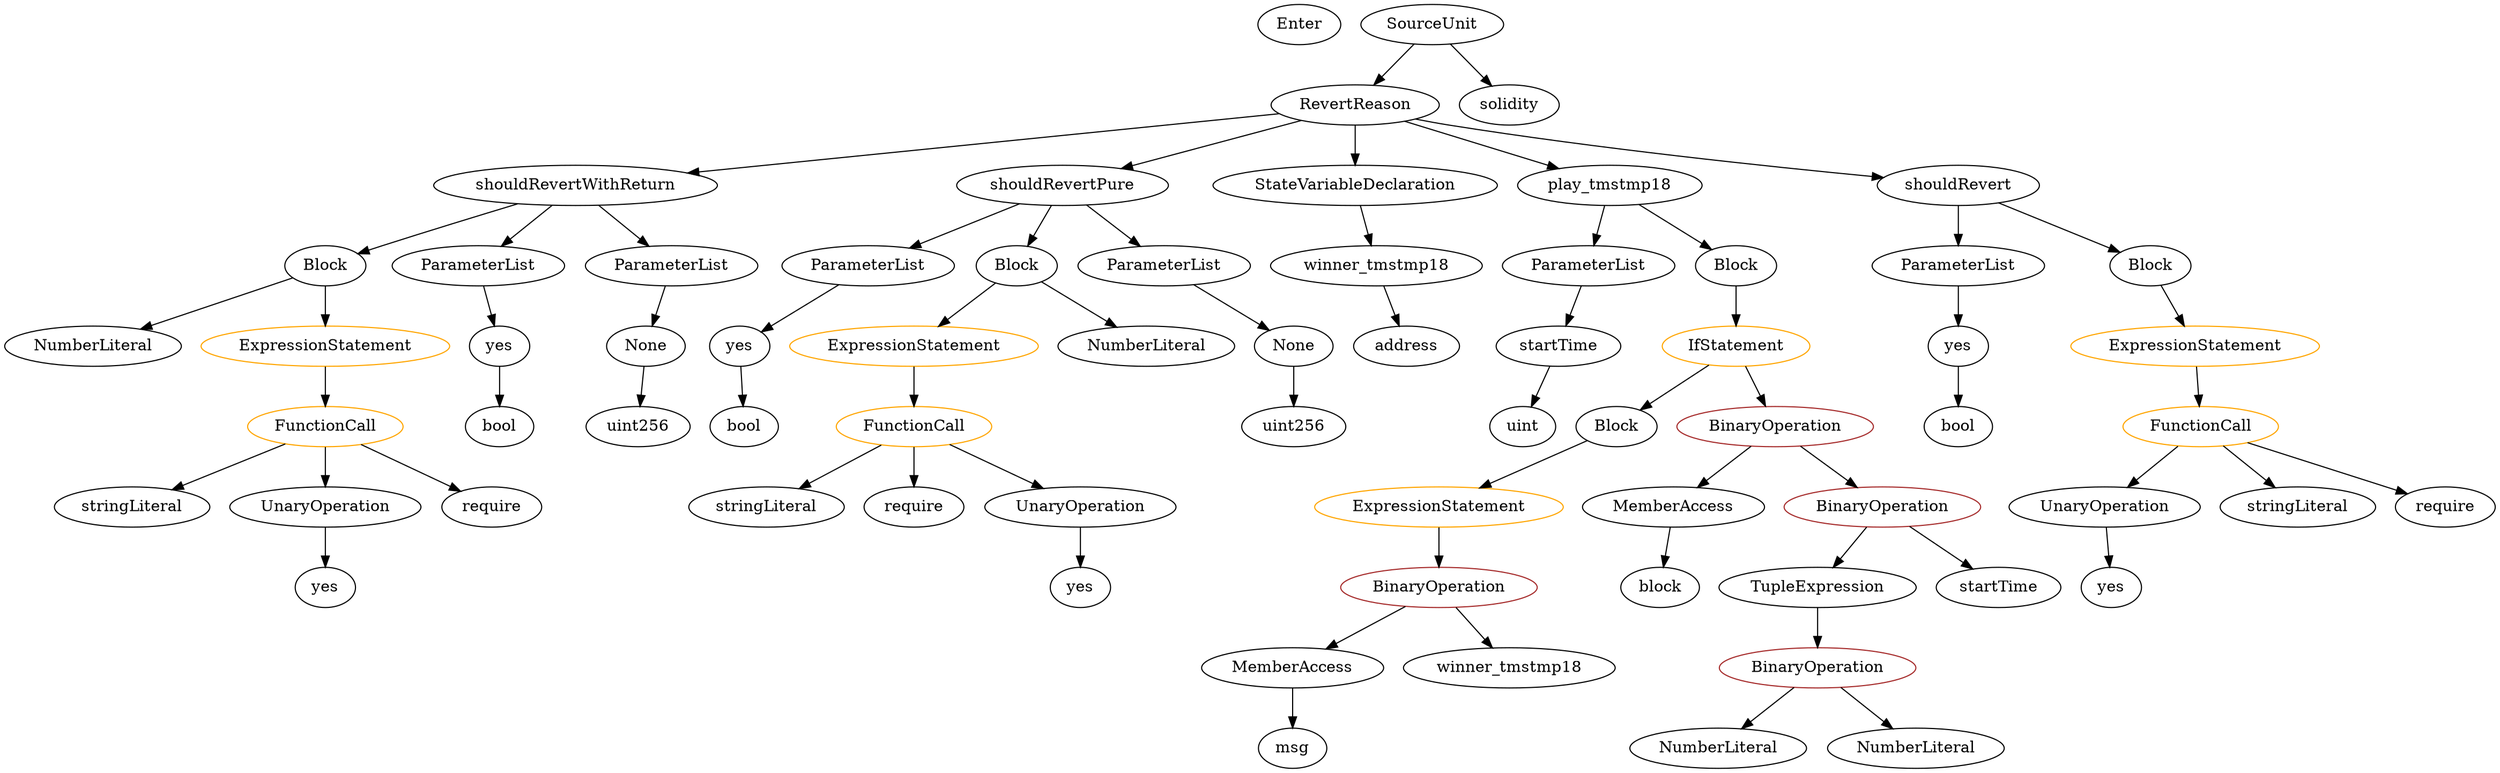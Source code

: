 strict digraph {
	graph [bb="0,0,1878.6,684"];
	node [label="\N"];
	Enter	[height=0.5,
		pos="974.54,666",
		width=0.83628];
	Block_Unnamed_3	[color=black,
		height=0.5,
		label=Block,
		pos="233.54,450",
		width=0.90558];
	NumberLiteral_Unnamed_2	[color=black,
		height=0.5,
		label=NumberLiteral,
		pos="63.539,378",
		width=1.765];
	Block_Unnamed_3 -> NumberLiteral_Unnamed_2	[pos="e,98.623,393.45 208.09,438.52 181.96,427.76 140.74,410.79 108.99,397.72"];
	ExpressionStatement_Unnamed_2	[color=orange,
		height=0.5,
		label=ExpressionStatement,
		pos="233.54,378",
		width=2.458];
	Block_Unnamed_3 -> ExpressionStatement_Unnamed_2	[pos="e,233.54,396.1 233.54,431.7 233.54,424.41 233.54,415.73 233.54,407.54"];
	ElementaryTypeName_bool	[color=black,
		height=0.5,
		label=bool,
		pos="1477.5,306",
		width=0.76697];
	ParameterList_Unnamed_2	[color=black,
		height=0.5,
		label=ParameterList,
		pos="355.54,450",
		width=1.7095];
	Parameter_yes_1	[color=black,
		height=0.5,
		label=yes,
		pos="366.54,378",
		width=0.75];
	ParameterList_Unnamed_2 -> Parameter_yes_1	[pos="e,363.85,396.1 358.26,431.7 359.42,424.32 360.8,415.52 362.1,407.25"];
	Identifier_block	[color=black,
		height=0.5,
		label=block,
		pos="1247.5,162",
		width=0.87786];
	TupleExpression_Unnamed	[color=black,
		height=0.5,
		label=TupleExpression,
		pos="1370.5,162",
		width=2.0422];
	BinaryOperation_Unnamed_2	[color=brown,
		height=0.5,
		label=BinaryOperation,
		pos="1370.5,90",
		width=1.9867];
	TupleExpression_Unnamed -> BinaryOperation_Unnamed_2	[pos="e,1370.5,108.1 1370.5,143.7 1370.5,136.41 1370.5,127.73 1370.5,119.54"];
	stringLiteral_Unnamed_2	[color=black,
		height=0.5,
		label=stringLiteral,
		pos="572.54,234",
		width=1.5016];
	Identifier_yes_2	[color=black,
		height=0.5,
		label=yes,
		pos="804.54,162",
		width=0.75];
	ElementaryTypeName_uint256	[color=black,
		height=0.5,
		label=uint256,
		pos="466.54,306",
		width=1.0442];
	NumberLiteral_Unnamed	[color=black,
		height=0.5,
		label=NumberLiteral,
		pos="1297.5,18",
		width=1.765];
	ElementaryTypeName_address	[color=black,
		height=0.5,
		label=address,
		pos="1050.5,378",
		width=1.0996];
	Block_Unnamed_2	[color=black,
		height=0.5,
		label=Block,
		pos="1213.5,306",
		width=0.90558];
	ExpressionStatement_Unnamed_1	[color=orange,
		height=0.5,
		label=ExpressionStatement,
		pos="1084.5,234",
		width=2.458];
	Block_Unnamed_2 -> ExpressionStatement_Unnamed_1	[pos="e,1114.4,251.18 1190.8,292.65 1172.4,282.68 1146.2,268.43 1124.3,256.59"];
	MemberAccess_Unnamed_1	[color=black,
		height=0.5,
		label=MemberAccess,
		pos="973.54,90",
		width=1.9174];
	Identifier_msg	[color=black,
		height=0.5,
		label=msg,
		pos="973.54,18",
		width=0.75];
	MemberAccess_Unnamed_1 -> Identifier_msg	[pos="e,973.54,36.104 973.54,71.697 973.54,64.407 973.54,55.726 973.54,47.536"];
	FunctionDefinition_shouldRevertWithReturn	[color=black,
		height=0.5,
		label=shouldRevertWithReturn,
		pos="426.54,522",
		width=2.86];
	FunctionDefinition_shouldRevertWithReturn -> Block_Unnamed_3	[pos="e,260.35,460.73 383.23,505.29 349.52,493.07 303.23,476.28 271.09,464.62"];
	FunctionDefinition_shouldRevertWithReturn -> ParameterList_Unnamed_2	[pos="e,372.57,467.79 409.35,504.05 400.72,495.54 390.09,485.07 380.57,475.68"];
	ParameterList_Unnamed_3	[color=black,
		height=0.5,
		label=ParameterList,
		pos="496.54,450",
		width=1.7095];
	FunctionDefinition_shouldRevertWithReturn -> ParameterList_Unnamed_3	[pos="e,479.75,467.79 443.48,504.05 452,495.54 462.47,485.07 471.86,475.68"];
	NumberLiteral_Unnamed_1	[color=black,
		height=0.5,
		label=NumberLiteral,
		pos="1442.5,18",
		width=1.765];
	ParameterList_Unnamed_4	[color=black,
		height=0.5,
		label=ParameterList,
		pos="645.54,450",
		width=1.7095];
	Parameter_yes_2	[color=black,
		height=0.5,
		label=yes,
		pos="547.54,378",
		width=0.75];
	ParameterList_Unnamed_4 -> Parameter_yes_2	[pos="e,565.44,391.78 623.3,433.12 608.8,422.76 589.8,409.18 574.45,398.22"];
	ElementaryTypeName_uint256_1	[color=black,
		height=0.5,
		label=uint256,
		pos="962.54,306",
		width=1.0442];
	ParameterList_Unnamed	[color=black,
		height=0.5,
		label=ParameterList,
		pos="1477.5,450",
		width=1.7095];
	Parameter_yes	[color=black,
		height=0.5,
		label=yes,
		pos="1477.5,378",
		width=0.75];
	ParameterList_Unnamed -> Parameter_yes	[pos="e,1477.5,396.1 1477.5,431.7 1477.5,424.41 1477.5,415.73 1477.5,407.54"];
	ParameterList_Unnamed_1	[color=black,
		height=0.5,
		label=ParameterList,
		pos="1187.5,450",
		width=1.7095];
	Parameter_startTime	[color=black,
		height=0.5,
		label=startTime,
		pos="1171.5,378",
		width=1.266];
	ParameterList_Unnamed_1 -> Parameter_startTime	[pos="e,1175.4,396.1 1183.6,431.7 1181.9,424.32 1179.9,415.52 1178,407.25"];
	VariableDeclaration_winner_tmstmp18	[color=black,
		height=0.5,
		label=winner_tmstmp18,
		pos="1030.5,450",
		width=2.1392];
	VariableDeclaration_winner_tmstmp18 -> ElementaryTypeName_address	[pos="e,1045.7,396.1 1035.5,431.7 1037.6,424.24 1040.2,415.32 1042.5,406.97"];
	ContractDefinition_RevertReason	[color=black,
		height=0.5,
		label=RevertReason,
		pos="1015.5,594",
		width=1.7511];
	ContractDefinition_RevertReason -> FunctionDefinition_shouldRevertWithReturn	[pos="e,509.93,532.91 957.99,586.16 856.45,574.09 644.57,548.91 521.21,534.25"];
	FunctionDefinition_shouldRevertPure	[color=black,
		height=0.5,
		label=shouldRevertPure,
		pos="798.54,522",
		width=2.1392];
	ContractDefinition_RevertReason -> FunctionDefinition_shouldRevertPure	[pos="e,842.53,537.19 974.72,579.83 940.42,568.77 891.08,552.85 853.34,540.68"];
	StateVariableDeclaration_Unnamed	[color=black,
		height=0.5,
		label=StateVariableDeclaration,
		pos="1015.5,522",
		width=2.8184];
	ContractDefinition_RevertReason -> StateVariableDeclaration_Unnamed	[pos="e,1015.5,540.1 1015.5,575.7 1015.5,568.41 1015.5,559.73 1015.5,551.54"];
	FunctionDefinition_play_tmstmp18	[color=black,
		height=0.5,
		label=play_tmstmp18,
		pos="1202.5,522",
		width=1.8897];
	ContractDefinition_RevertReason -> FunctionDefinition_play_tmstmp18	[pos="e,1164.4,537.28 1052.5,579.17 1081.6,568.29 1122.3,553.03 1154,541.16"];
	FunctionDefinition_shouldRevert	[color=black,
		height=0.5,
		label=shouldRevert,
		pos="1477.5,522",
		width=1.6679];
	ContractDefinition_RevertReason -> FunctionDefinition_shouldRevert	[pos="e,1421.4,528.9 1061.9,581.36 1070.4,579.43 1079.2,577.55 1087.5,576 1200.1,555.12 1332.3,538.87 1410.3,530.13"];
	stringLiteral_Unnamed_1	[color=black,
		height=0.5,
		label=stringLiteral,
		pos="91.539,234",
		width=1.5016];
	ElementaryTypeName_bool_2	[color=black,
		height=0.5,
		label=bool,
		pos="549.54,306",
		width=0.76697];
	IfStatement_Unnamed	[color=orange,
		height=0.5,
		label=IfStatement,
		pos="1299.5,378",
		width=1.4739];
	IfStatement_Unnamed -> Block_Unnamed_2	[pos="e,1231.2,321.39 1280,361.12 1268.2,351.51 1253,339.13 1240.1,328.63"];
	BinaryOperation_Unnamed	[color=brown,
		height=0.5,
		label=BinaryOperation,
		pos="1335.5,306",
		width=1.9867];
	IfStatement_Unnamed -> BinaryOperation_Unnamed	[pos="e,1326.7,324.28 1308.3,360.05 1312.2,352.35 1317,343.03 1321.5,334.36"];
	ExpressionStatement_Unnamed	[color=orange,
		height=0.5,
		label=ExpressionStatement,
		pos="1660.5,378",
		width=2.458];
	FunctionCall_Unnamed	[color=orange,
		height=0.5,
		label=FunctionCall,
		pos="1663.5,306",
		width=1.6125];
	ExpressionStatement_Unnamed -> FunctionCall_Unnamed	[pos="e,1662.8,324.1 1661.3,359.7 1661.6,352.41 1662,343.73 1662.3,335.54"];
	Identifier_require_2	[color=black,
		height=0.5,
		label=require,
		pos="680.54,234",
		width=1.0026];
	FunctionDefinition_shouldRevertPure -> ParameterList_Unnamed_4	[pos="e,677.83,465.77 764.58,505.46 742.04,495.15 712.26,481.53 688.13,470.49"];
	Block_Unnamed_4	[color=black,
		height=0.5,
		label=Block,
		pos="761.54,450",
		width=0.90558];
	FunctionDefinition_shouldRevertPure -> Block_Unnamed_4	[pos="e,770.32,467.62 789.39,503.7 785.25,495.87 780.27,486.44 775.67,477.73"];
	ParameterList_Unnamed_5	[color=black,
		height=0.5,
		label=ParameterList,
		pos="873.54,450",
		width=1.7095];
	FunctionDefinition_shouldRevertPure -> ParameterList_Unnamed_5	[pos="e,855.81,467.55 816.69,504.05 825.97,495.39 837.43,484.7 847.62,475.19"];
	ExpressionStatement_Unnamed_3	[color=orange,
		height=0.5,
		label=ExpressionStatement,
		pos="680.54,378",
		width=2.458];
	FunctionCall_Unnamed_2	[color=orange,
		height=0.5,
		label=FunctionCall,
		pos="680.54,306",
		width=1.6125];
	ExpressionStatement_Unnamed_3 -> FunctionCall_Unnamed_2	[pos="e,680.54,324.1 680.54,359.7 680.54,352.41 680.54,343.73 680.54,335.54"];
	UnaryOperation_Unnamed_2	[color=black,
		height=0.5,
		label=UnaryOperation,
		pos="804.54,234",
		width=1.9452];
	UnaryOperation_Unnamed_2 -> Identifier_yes_2	[pos="e,804.54,180.1 804.54,215.7 804.54,208.41 804.54,199.73 804.54,191.54"];
	MemberAccess_Unnamed	[color=black,
		height=0.5,
		label=MemberAccess,
		pos="1260.5,234",
		width=1.9174];
	BinaryOperation_Unnamed -> MemberAccess_Unnamed	[pos="e,1278.4,251.71 1317.8,288.41 1308.5,279.76 1297,269 1286.7,259.42"];
	BinaryOperation_Unnamed_1	[color=brown,
		height=0.5,
		label=BinaryOperation,
		pos="1419.5,234",
		width=1.9867];
	BinaryOperation_Unnamed -> BinaryOperation_Unnamed_1	[pos="e,1399.5,251.71 1355.4,288.41 1366,279.58 1379.3,268.57 1390.9,258.84"];
	Block_Unnamed_4 -> ExpressionStatement_Unnamed_3	[pos="e,700.15,395.95 744.76,434.5 734.31,425.47 720.63,413.64 708.57,403.23"];
	NumberLiteral_Unnamed_3	[color=black,
		height=0.5,
		label=NumberLiteral,
		pos="850.54,378",
		width=1.765];
	Block_Unnamed_4 -> NumberLiteral_Unnamed_3	[pos="e,829.75,395.35 779.55,434.83 791.35,425.55 807.06,413.19 820.71,402.46"];
	MemberAccess_Unnamed -> Identifier_block	[pos="e,1250.7,180.1 1257.3,215.7 1256,208.32 1254.3,199.52 1252.8,191.25"];
	Parameter_None	[color=black,
		height=0.5,
		label=None,
		pos="468.54,378",
		width=0.85014];
	Parameter_None -> ElementaryTypeName_uint256	[pos="e,467.03,324.1 468.04,359.7 467.84,352.41 467.59,343.73 467.35,335.54"];
	StateVariableDeclaration_Unnamed -> VariableDeclaration_winner_tmstmp18	[pos="e,1026.9,468.1 1019.2,503.7 1020.8,496.32 1022.7,487.52 1024.5,479.25"];
	Identifier_winner_tmstmp18	[color=black,
		height=0.5,
		label=winner_tmstmp18,
		pos="1137.5,90",
		width=2.1392];
	Block_Unnamed	[color=black,
		height=0.5,
		label=Block,
		pos="1624.5,450",
		width=0.90558];
	Block_Unnamed -> ExpressionStatement_Unnamed	[pos="e,1651.8,395.96 1633.1,432.41 1637.1,424.51 1642.1,414.85 1646.7,405.94"];
	Parameter_yes_2 -> ElementaryTypeName_bool_2	[pos="e,549.05,324.1 548.03,359.7 548.24,352.41 548.49,343.73 548.72,335.54"];
	Parameter_None_1	[color=black,
		height=0.5,
		label=None,
		pos="962.54,378",
		width=0.85014];
	ParameterList_Unnamed_5 -> Parameter_None_1	[pos="e,944.72,393.02 894.18,432.76 906.61,422.99 922.58,410.43 935.95,399.91"];
	UnaryOperation_Unnamed	[color=black,
		height=0.5,
		label=UnaryOperation,
		pos="1592.5,234",
		width=1.9452];
	FunctionCall_Unnamed -> UnaryOperation_Unnamed	[pos="e,1609.2,251.47 1646.7,288.41 1638,279.78 1627.1,269.06 1617.4,259.5"];
	stringLiteral_Unnamed	[color=black,
		height=0.5,
		label=stringLiteral,
		pos="1734.5,234",
		width=1.5016];
	FunctionCall_Unnamed -> stringLiteral_Unnamed	[pos="e,1717.8,251.47 1680.4,288.41 1689.1,279.78 1700,269.06 1709.7,259.5"];
	Identifier_require	[color=black,
		height=0.5,
		label=require,
		pos="1842.5,234",
		width=1.0026];
	FunctionCall_Unnamed -> Identifier_require	[pos="e,1814.7,245.87 1698.5,291.34 1728.9,279.45 1772.9,262.25 1804.2,249.99"];
	Identifier_yes	[color=black,
		height=0.5,
		label=yes,
		pos="1598.5,162",
		width=0.75];
	UnaryOperation_Unnamed -> Identifier_yes	[pos="e,1597.1,180.1 1594,215.7 1594.6,208.41 1595.4,199.73 1596.1,191.54"];
	FunctionDefinition_play_tmstmp18 -> ParameterList_Unnamed_1	[pos="e,1191.2,468.1 1198.8,503.7 1197.3,496.32 1195.4,487.52 1193.6,479.25"];
	Block_Unnamed_1	[color=black,
		height=0.5,
		label=Block,
		pos="1299.5,450",
		width=0.90558];
	FunctionDefinition_play_tmstmp18 -> Block_Unnamed_1	[pos="e,1280.4,464.79 1225,504.76 1238.8,494.83 1256.6,482.02 1271.3,471.4"];
	BinaryOperation_Unnamed_3	[color=brown,
		height=0.5,
		label=BinaryOperation,
		pos="1084.5,162",
		width=1.9867];
	BinaryOperation_Unnamed_3 -> MemberAccess_Unnamed_1	[pos="e,999.14,107.15 1058.8,144.76 1043.9,135.4 1025.1,123.49 1008.8,113.26"];
	BinaryOperation_Unnamed_3 -> Identifier_winner_tmstmp18	[pos="e,1124.8,107.79 1097.4,144.05 1103.6,135.89 1111.1,125.91 1118,116.82"];
	Identifier_startTime	[color=black,
		height=0.5,
		label=startTime,
		pos="1507.5,162",
		width=1.266];
	ParameterList_Unnamed_3 -> Parameter_None	[pos="e,475.19,395.62 489.62,431.7 486.55,424.04 482.88,414.85 479.46,406.3"];
	FunctionCall_Unnamed_1	[color=orange,
		height=0.5,
		label=FunctionCall,
		pos="233.54,306",
		width=1.6125];
	ExpressionStatement_Unnamed_2 -> FunctionCall_Unnamed_1	[pos="e,233.54,324.1 233.54,359.7 233.54,352.41 233.54,343.73 233.54,335.54"];
	UnaryOperation_Unnamed_1	[color=black,
		height=0.5,
		label=UnaryOperation,
		pos="233.54,234",
		width=1.9452];
	Identifier_yes_1	[color=black,
		height=0.5,
		label=yes,
		pos="233.54,162",
		width=0.75];
	UnaryOperation_Unnamed_1 -> Identifier_yes_1	[pos="e,233.54,180.1 233.54,215.7 233.54,208.41 233.54,199.73 233.54,191.54"];
	SourceUnit_Unnamed	[color=black,
		height=0.5,
		label=SourceUnit,
		pos="1075.5,666",
		width=1.46];
	SourceUnit_Unnamed -> ContractDefinition_RevertReason	[pos="e,1030.1,611.96 1061.3,648.41 1054.2,640.08 1045.4,629.8 1037.4,620.49"];
	PragmaDirective_solidity	[color=black,
		height=0.5,
		label=solidity,
		pos="1134.5,594",
		width=1.0442];
	SourceUnit_Unnamed -> PragmaDirective_solidity	[pos="e,1121.1,610.99 1089.5,648.41 1096.8,639.83 1105.7,629.19 1113.7,619.67"];
	BinaryOperation_Unnamed_1 -> TupleExpression_Unnamed	[pos="e,1382.3,179.79 1407.7,216.05 1402,207.97 1395.1,198.12 1388.8,189.11"];
	BinaryOperation_Unnamed_1 -> Identifier_startTime	[pos="e,1488,178.51 1440.4,216.41 1452,207.17 1466.6,195.54 1479.3,185.49"];
	ElementaryTypeName_uint	[color=black,
		height=0.5,
		label=uint,
		pos="1135.5,306",
		width=0.75];
	Parameter_startTime -> ElementaryTypeName_uint	[pos="e,1143.9,323.31 1162.8,360.05 1158.7,352.03 1153.7,342.26 1149.1,333.3"];
	ElementaryTypeName_bool_1	[color=black,
		height=0.5,
		label=bool,
		pos="366.54,306",
		width=0.76697];
	Parameter_yes_1 -> ElementaryTypeName_bool_1	[pos="e,366.54,324.1 366.54,359.7 366.54,352.41 366.54,343.73 366.54,335.54"];
	ExpressionStatement_Unnamed_1 -> BinaryOperation_Unnamed_3	[pos="e,1084.5,180.1 1084.5,215.7 1084.5,208.41 1084.5,199.73 1084.5,191.54"];
	FunctionCall_Unnamed_1 -> stringLiteral_Unnamed_1	[pos="e,120.64,249.35 203.42,290.15 182.24,279.71 153.7,265.64 130.75,254.33"];
	FunctionCall_Unnamed_1 -> UnaryOperation_Unnamed_1	[pos="e,233.54,252.1 233.54,287.7 233.54,280.41 233.54,271.73 233.54,263.54"];
	Identifier_require_1	[color=black,
		height=0.5,
		label=require,
		pos="357.54,234",
		width=1.0026];
	FunctionCall_Unnamed_1 -> Identifier_require_1	[pos="e,334.14,248.21 260.75,289.64 279.45,279.08 304.39,265 324.27,253.78"];
	FunctionCall_Unnamed_2 -> stringLiteral_Unnamed_2	[pos="e,596.32,250.42 656.3,289.29 641.33,279.59 621.92,267 605.55,256.4"];
	FunctionCall_Unnamed_2 -> Identifier_require_2	[pos="e,680.54,252.1 680.54,287.7 680.54,280.41 680.54,271.73 680.54,263.54"];
	FunctionCall_Unnamed_2 -> UnaryOperation_Unnamed_2	[pos="e,776.53,250.81 707.75,289.64 725.03,279.88 747.65,267.11 766.67,256.38"];
	Parameter_yes -> ElementaryTypeName_bool	[pos="e,1477.5,324.1 1477.5,359.7 1477.5,352.41 1477.5,343.73 1477.5,335.54"];
	FunctionDefinition_shouldRevert -> ParameterList_Unnamed	[pos="e,1477.5,468.1 1477.5,503.7 1477.5,496.41 1477.5,487.73 1477.5,479.54"];
	FunctionDefinition_shouldRevert -> Block_Unnamed	[pos="e,1600.7,462.37 1508.7,506.15 1532.6,494.76 1565.7,479.04 1590.3,467.29"];
	Block_Unnamed_1 -> IfStatement_Unnamed	[pos="e,1299.5,396.1 1299.5,431.7 1299.5,424.41 1299.5,415.73 1299.5,407.54"];
	BinaryOperation_Unnamed_2 -> NumberLiteral_Unnamed	[pos="e,1315,35.713 1353.2,72.411 1344.2,63.757 1333,53.003 1323,43.417"];
	BinaryOperation_Unnamed_2 -> NumberLiteral_Unnamed_1	[pos="e,1425.3,35.789 1388,72.055 1396.7,63.543 1407.5,53.068 1417.2,43.681"];
	Parameter_None_1 -> ElementaryTypeName_uint256_1	[pos="e,962.54,324.1 962.54,359.7 962.54,352.41 962.54,343.73 962.54,335.54"];
}
